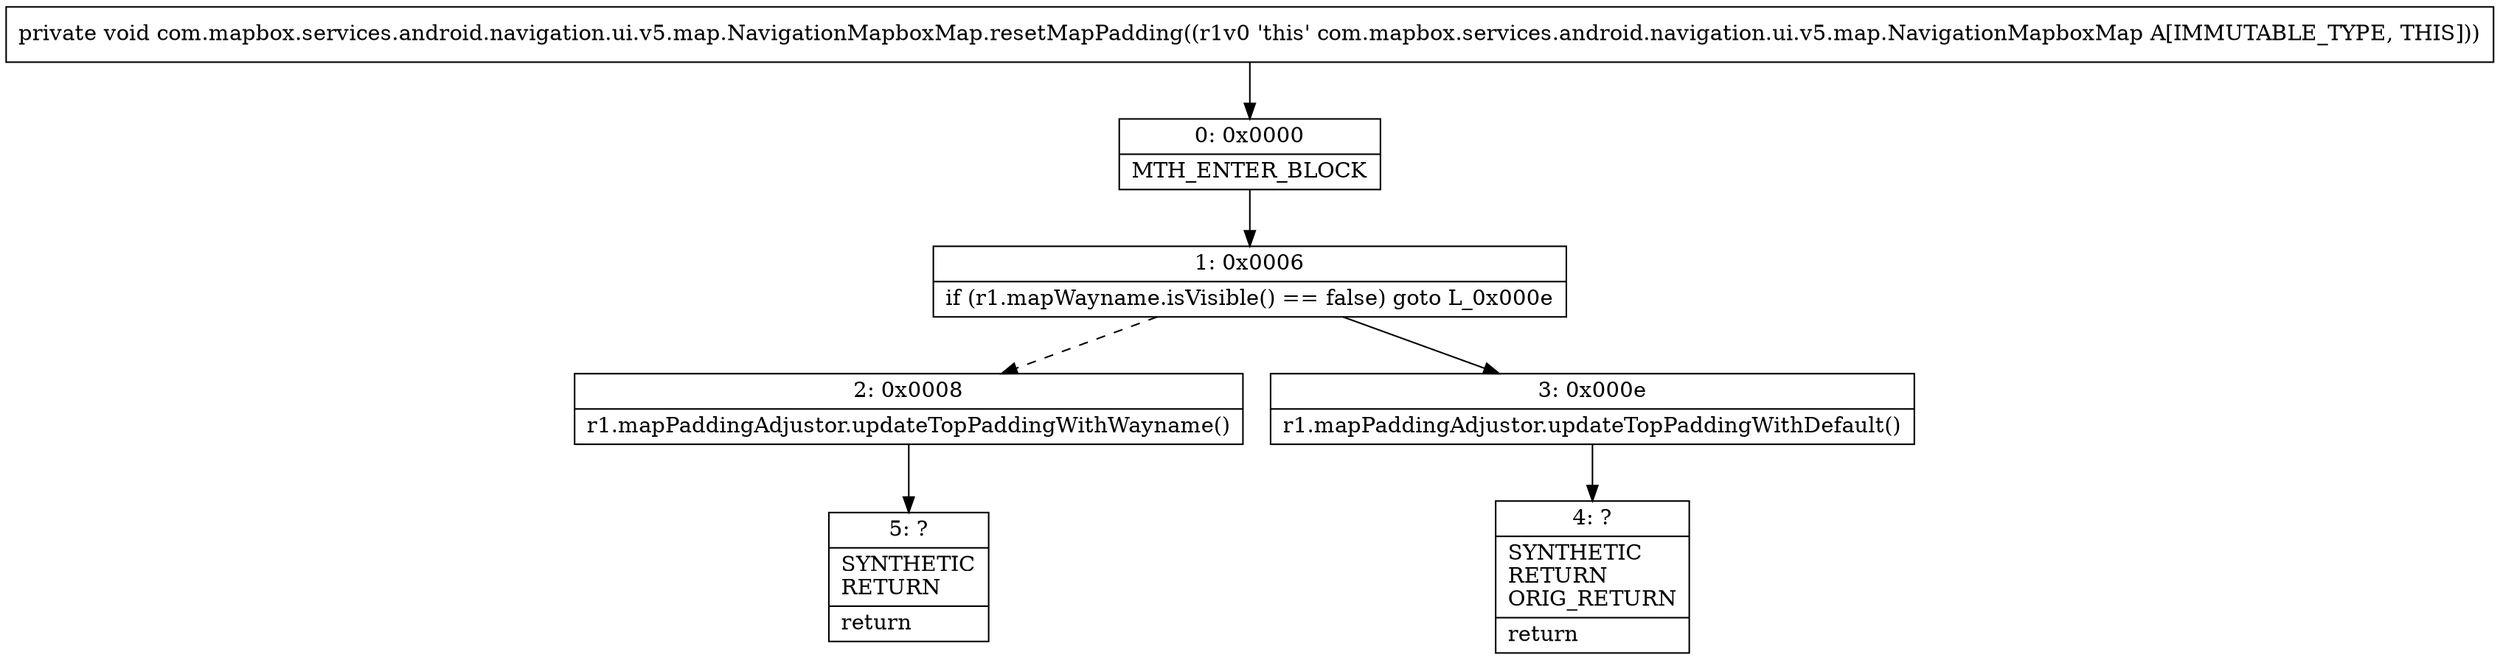 digraph "CFG forcom.mapbox.services.android.navigation.ui.v5.map.NavigationMapboxMap.resetMapPadding()V" {
Node_0 [shape=record,label="{0\:\ 0x0000|MTH_ENTER_BLOCK\l}"];
Node_1 [shape=record,label="{1\:\ 0x0006|if (r1.mapWayname.isVisible() == false) goto L_0x000e\l}"];
Node_2 [shape=record,label="{2\:\ 0x0008|r1.mapPaddingAdjustor.updateTopPaddingWithWayname()\l}"];
Node_3 [shape=record,label="{3\:\ 0x000e|r1.mapPaddingAdjustor.updateTopPaddingWithDefault()\l}"];
Node_4 [shape=record,label="{4\:\ ?|SYNTHETIC\lRETURN\lORIG_RETURN\l|return\l}"];
Node_5 [shape=record,label="{5\:\ ?|SYNTHETIC\lRETURN\l|return\l}"];
MethodNode[shape=record,label="{private void com.mapbox.services.android.navigation.ui.v5.map.NavigationMapboxMap.resetMapPadding((r1v0 'this' com.mapbox.services.android.navigation.ui.v5.map.NavigationMapboxMap A[IMMUTABLE_TYPE, THIS])) }"];
MethodNode -> Node_0;
Node_0 -> Node_1;
Node_1 -> Node_2[style=dashed];
Node_1 -> Node_3;
Node_2 -> Node_5;
Node_3 -> Node_4;
}

